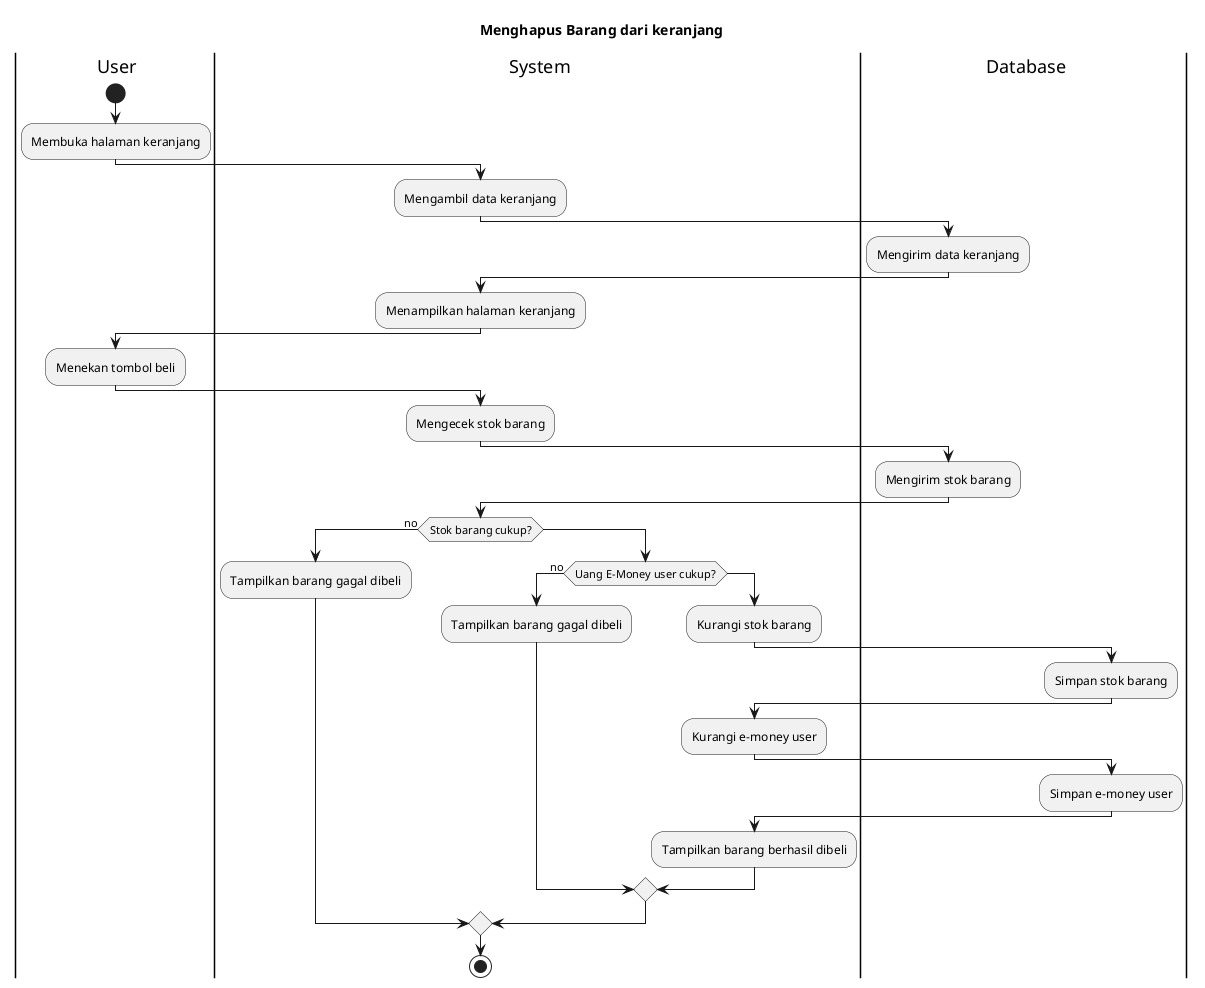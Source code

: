 @startuml
title Menghapus Barang dari keranjang
|U| User
|S| System
|D| Database
|U|
start
:Membuka halaman keranjang;
|S|
:Mengambil data keranjang;
|D|
:Mengirim data keranjang;
|S|
:Menampilkan halaman keranjang;
|U|
:Menekan tombol beli;
|S|
:Mengecek stok barang;
|D|
:Mengirim stok barang;
|S|
if (Stok barang cukup?) then (no)
  :Tampilkan barang gagal dibeli;
else
  if (Uang E-Money user cukup?) then (no)
    :Tampilkan barang gagal dibeli;
  else
    :Kurangi stok barang;
    |D|
    :Simpan stok barang;
    |S|
    :Kurangi e-money user;
    |D|
    :Simpan e-money user;
    |S|
    :Tampilkan barang berhasil dibeli;
  endif
endif


stop
@enduml
